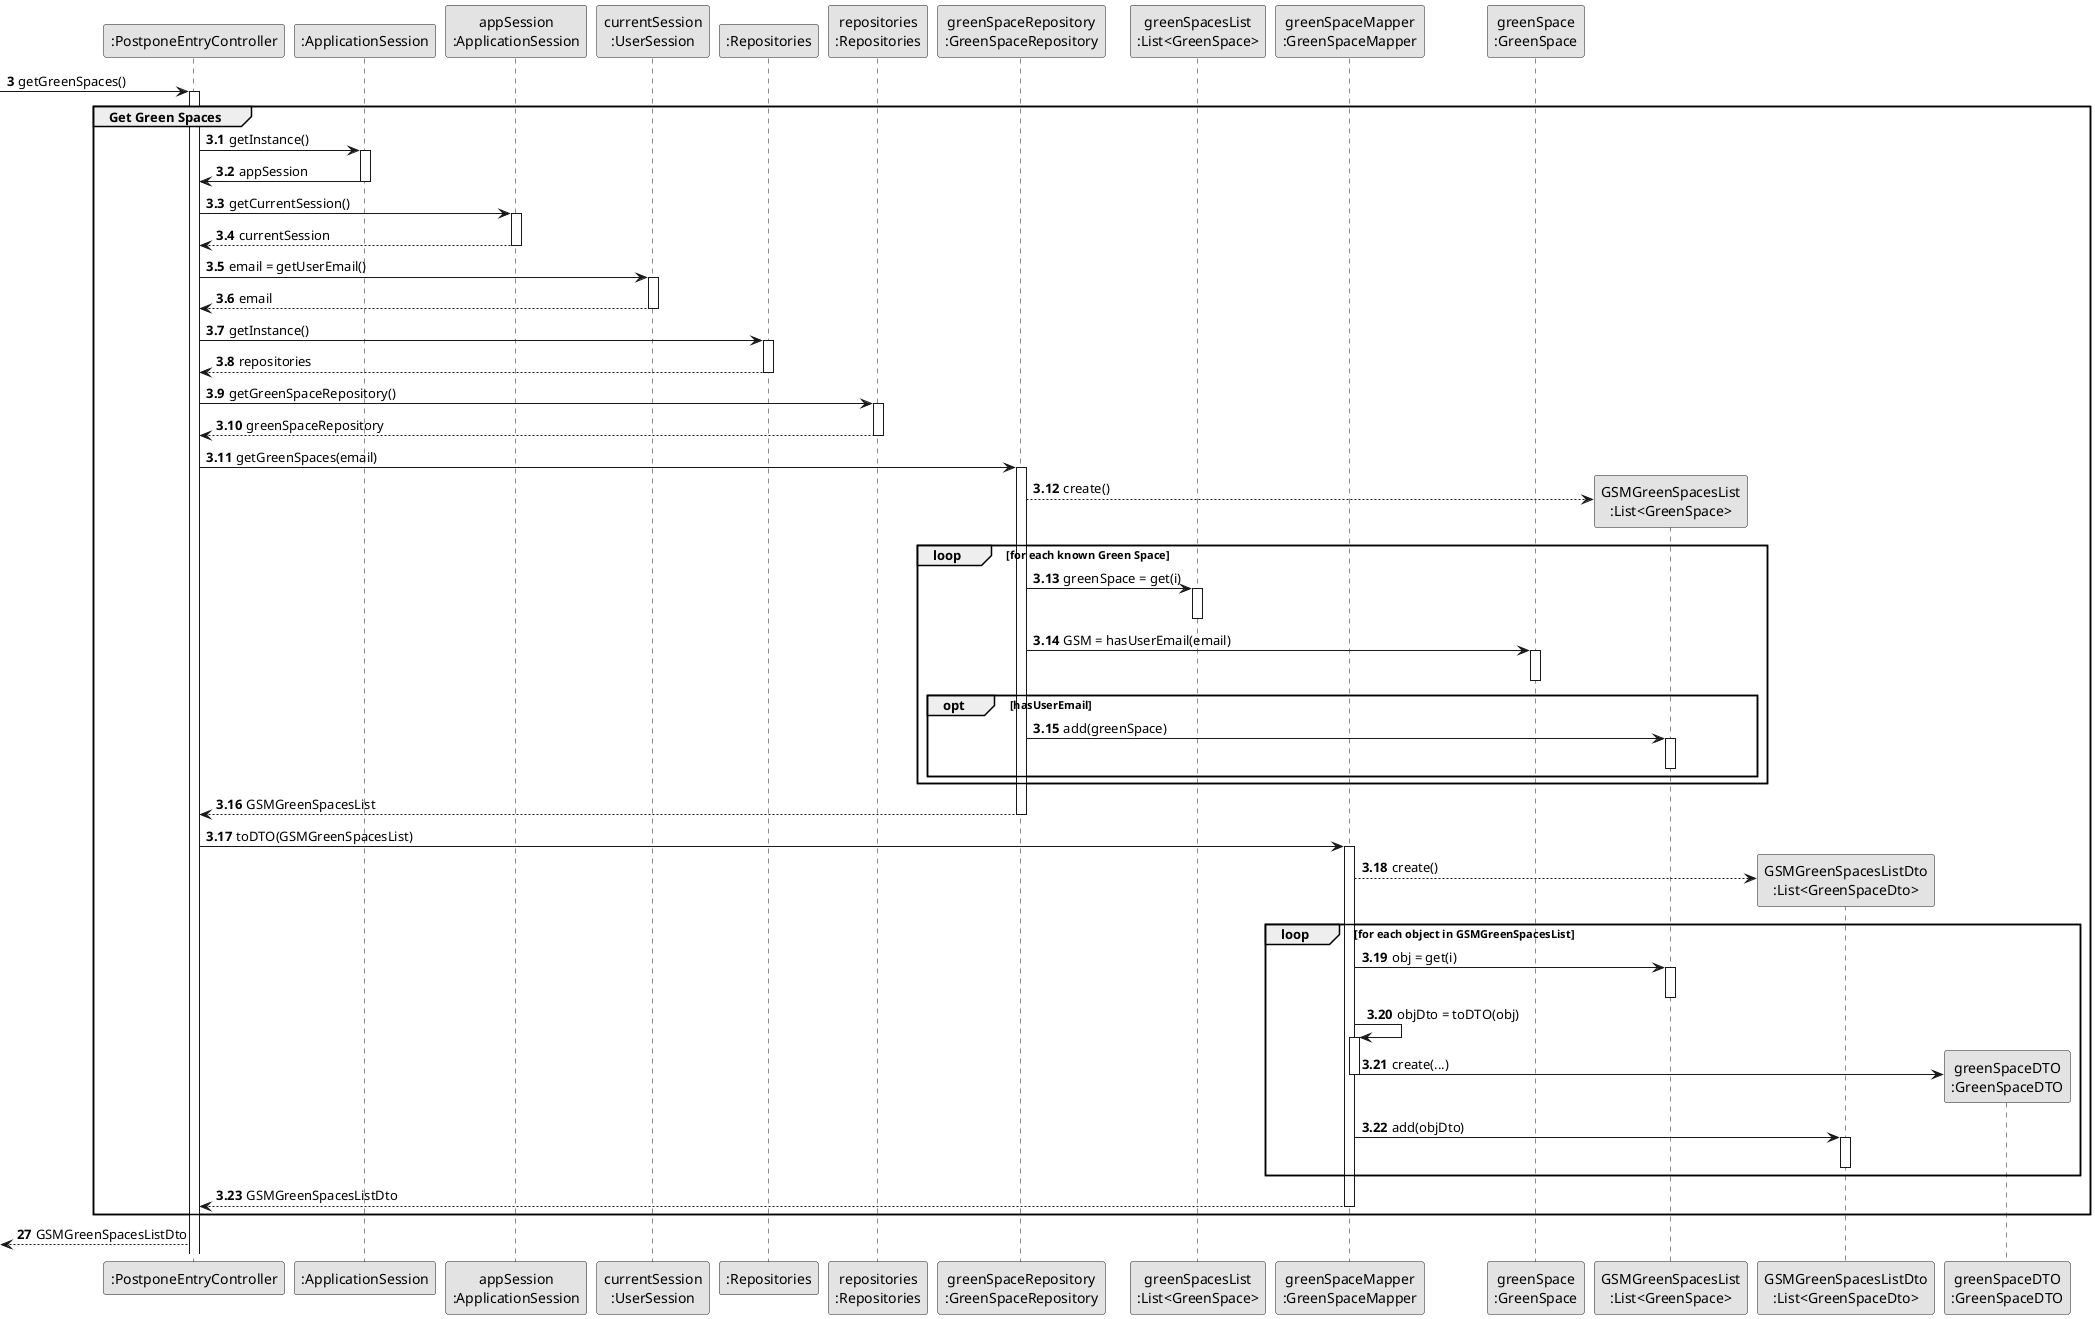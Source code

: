 @startuml
skinparam monochrome true
skinparam packageStyle rectangle
skinparam shadowing false

participant ":PostponeEntryController" as CTRL
participant ":ApplicationSession" as _APP
participant "appSession\n:ApplicationSession" as APP
participant "currentSession\n:UserSession" as SESSION
participant ":Repositories" as RepositorySingleton
participant "repositories\n:Repositories" as PLAT
participant "greenSpaceRepository\n:GreenSpaceRepository" as GreenSpaceRepository
participant "greenSpacesList\n:List<GreenSpace>" as greenSpacesList
participant "greenSpaceMapper\n:GreenSpaceMapper" as GreenSpaceMapper
participant "greenSpace\n:GreenSpace" as greenSpace
participant "GSMGreenSpacesList\n:List<GreenSpace>" as GSMGreenSpacesList
participant "GSMGreenSpacesListDto\n:List<GreenSpaceDto>" as GSMGreenSpacesListDto
participant "greenSpaceDTO\n:GreenSpaceDTO" as greenSpaceDTO

autonumber 3
-> CTRL : getGreenSpaces()

autonumber 3.1

activate CTRL
    group Get Green Spaces

           CTRL -> _APP: getInstance()
           activate _APP

           _APP -> CTRL: appSession
           deactivate _APP

           CTRL -> APP: getCurrentSession()
           activate APP

           APP --> CTRL: currentSession
           deactivate APP

           CTRL -> SESSION: email = getUserEmail()
           activate SESSION

           SESSION --> CTRL: email
           deactivate SESSION

           CTRL -> RepositorySingleton : getInstance()
           activate RepositorySingleton

           RepositorySingleton --> CTRL: repositories
           deactivate RepositorySingleton

           CTRL -> PLAT : getGreenSpaceRepository()
           activate PLAT

           PLAT --> CTRL : greenSpaceRepository
           deactivate PLAT

           CTRL -> GreenSpaceRepository : getGreenSpaces(email)
           activate GreenSpaceRepository

           GreenSpaceRepository --> GSMGreenSpacesList** : create()

           loop for each known Green Space
           GreenSpaceRepository -> greenSpacesList : greenSpace = get(i)
           activate greenSpacesList
           deactivate greenSpacesList

           GreenSpaceRepository -> greenSpace : GSM = hasUserEmail(email)
           activate greenSpace
           deactivate greenSpace

           opt hasUserEmail
           GreenSpaceRepository -> GSMGreenSpacesList : add(greenSpace)
           activate GSMGreenSpacesList
           deactivate GSMGreenSpacesList
           end opt

           end loop

           GreenSpaceRepository --> CTRL : GSMGreenSpacesList
           deactivate GreenSpaceRepository

           CTRL -> GreenSpaceMapper : toDTO(GSMGreenSpacesList)
           activate GreenSpaceMapper

           GreenSpaceMapper --> GSMGreenSpacesListDto** : create()

           loop for each object in GSMGreenSpacesList
           GreenSpaceMapper -> GSMGreenSpacesList : obj = get(i)
           activate GSMGreenSpacesList

           deactivate GSMGreenSpacesList

           GreenSpaceMapper -> GreenSpaceMapper : objDto = toDTO(obj)
           activate GreenSpaceMapper

           GreenSpaceMapper -> greenSpaceDTO** :create(...)
           deactivate GreenSpaceMapper

           GreenSpaceMapper -> GSMGreenSpacesListDto : add(objDto)
           activate GSMGreenSpacesListDto

           deactivate GSMGreenSpacesListDto

           end loop

           GreenSpaceMapper --> CTRL : GSMGreenSpacesListDto
           deactivate GreenSpaceMapper


end group
autonumber 27
<-- CTRL : GSMGreenSpacesListDto

@enduml